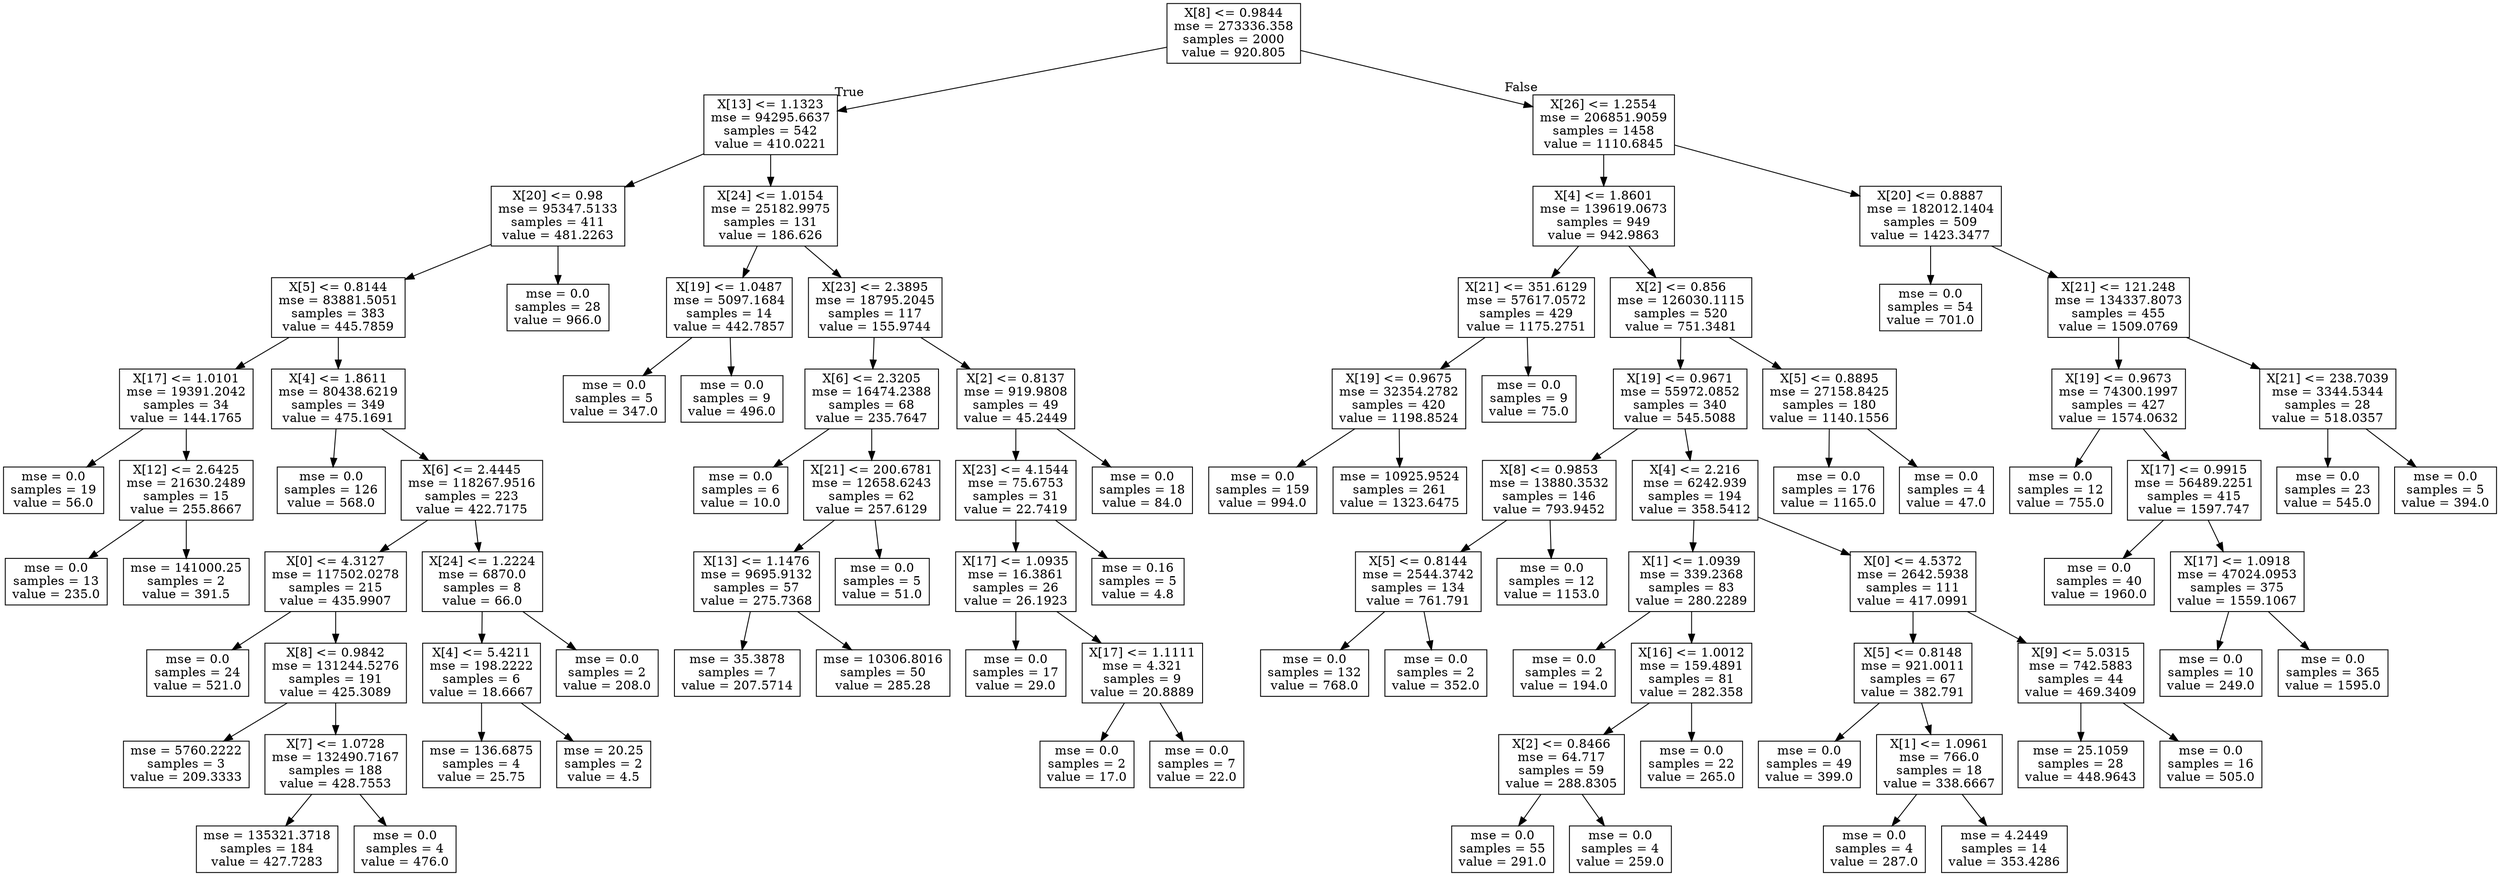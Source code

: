 digraph Tree {
node [shape=box] ;
0 [label="X[8] <= 0.9844\nmse = 273336.358\nsamples = 2000\nvalue = 920.805"] ;
1 [label="X[13] <= 1.1323\nmse = 94295.6637\nsamples = 542\nvalue = 410.0221"] ;
0 -> 1 [labeldistance=2.5, labelangle=45, headlabel="True"] ;
2 [label="X[20] <= 0.98\nmse = 95347.5133\nsamples = 411\nvalue = 481.2263"] ;
1 -> 2 ;
3 [label="X[5] <= 0.8144\nmse = 83881.5051\nsamples = 383\nvalue = 445.7859"] ;
2 -> 3 ;
4 [label="X[17] <= 1.0101\nmse = 19391.2042\nsamples = 34\nvalue = 144.1765"] ;
3 -> 4 ;
5 [label="mse = 0.0\nsamples = 19\nvalue = 56.0"] ;
4 -> 5 ;
6 [label="X[12] <= 2.6425\nmse = 21630.2489\nsamples = 15\nvalue = 255.8667"] ;
4 -> 6 ;
7 [label="mse = 0.0\nsamples = 13\nvalue = 235.0"] ;
6 -> 7 ;
8 [label="mse = 141000.25\nsamples = 2\nvalue = 391.5"] ;
6 -> 8 ;
9 [label="X[4] <= 1.8611\nmse = 80438.6219\nsamples = 349\nvalue = 475.1691"] ;
3 -> 9 ;
10 [label="mse = 0.0\nsamples = 126\nvalue = 568.0"] ;
9 -> 10 ;
11 [label="X[6] <= 2.4445\nmse = 118267.9516\nsamples = 223\nvalue = 422.7175"] ;
9 -> 11 ;
12 [label="X[0] <= 4.3127\nmse = 117502.0278\nsamples = 215\nvalue = 435.9907"] ;
11 -> 12 ;
13 [label="mse = 0.0\nsamples = 24\nvalue = 521.0"] ;
12 -> 13 ;
14 [label="X[8] <= 0.9842\nmse = 131244.5276\nsamples = 191\nvalue = 425.3089"] ;
12 -> 14 ;
15 [label="mse = 5760.2222\nsamples = 3\nvalue = 209.3333"] ;
14 -> 15 ;
16 [label="X[7] <= 1.0728\nmse = 132490.7167\nsamples = 188\nvalue = 428.7553"] ;
14 -> 16 ;
17 [label="mse = 135321.3718\nsamples = 184\nvalue = 427.7283"] ;
16 -> 17 ;
18 [label="mse = 0.0\nsamples = 4\nvalue = 476.0"] ;
16 -> 18 ;
19 [label="X[24] <= 1.2224\nmse = 6870.0\nsamples = 8\nvalue = 66.0"] ;
11 -> 19 ;
20 [label="X[4] <= 5.4211\nmse = 198.2222\nsamples = 6\nvalue = 18.6667"] ;
19 -> 20 ;
21 [label="mse = 136.6875\nsamples = 4\nvalue = 25.75"] ;
20 -> 21 ;
22 [label="mse = 20.25\nsamples = 2\nvalue = 4.5"] ;
20 -> 22 ;
23 [label="mse = 0.0\nsamples = 2\nvalue = 208.0"] ;
19 -> 23 ;
24 [label="mse = 0.0\nsamples = 28\nvalue = 966.0"] ;
2 -> 24 ;
25 [label="X[24] <= 1.0154\nmse = 25182.9975\nsamples = 131\nvalue = 186.626"] ;
1 -> 25 ;
26 [label="X[19] <= 1.0487\nmse = 5097.1684\nsamples = 14\nvalue = 442.7857"] ;
25 -> 26 ;
27 [label="mse = 0.0\nsamples = 5\nvalue = 347.0"] ;
26 -> 27 ;
28 [label="mse = 0.0\nsamples = 9\nvalue = 496.0"] ;
26 -> 28 ;
29 [label="X[23] <= 2.3895\nmse = 18795.2045\nsamples = 117\nvalue = 155.9744"] ;
25 -> 29 ;
30 [label="X[6] <= 2.3205\nmse = 16474.2388\nsamples = 68\nvalue = 235.7647"] ;
29 -> 30 ;
31 [label="mse = 0.0\nsamples = 6\nvalue = 10.0"] ;
30 -> 31 ;
32 [label="X[21] <= 200.6781\nmse = 12658.6243\nsamples = 62\nvalue = 257.6129"] ;
30 -> 32 ;
33 [label="X[13] <= 1.1476\nmse = 9695.9132\nsamples = 57\nvalue = 275.7368"] ;
32 -> 33 ;
34 [label="mse = 35.3878\nsamples = 7\nvalue = 207.5714"] ;
33 -> 34 ;
35 [label="mse = 10306.8016\nsamples = 50\nvalue = 285.28"] ;
33 -> 35 ;
36 [label="mse = 0.0\nsamples = 5\nvalue = 51.0"] ;
32 -> 36 ;
37 [label="X[2] <= 0.8137\nmse = 919.9808\nsamples = 49\nvalue = 45.2449"] ;
29 -> 37 ;
38 [label="X[23] <= 4.1544\nmse = 75.6753\nsamples = 31\nvalue = 22.7419"] ;
37 -> 38 ;
39 [label="X[17] <= 1.0935\nmse = 16.3861\nsamples = 26\nvalue = 26.1923"] ;
38 -> 39 ;
40 [label="mse = 0.0\nsamples = 17\nvalue = 29.0"] ;
39 -> 40 ;
41 [label="X[17] <= 1.1111\nmse = 4.321\nsamples = 9\nvalue = 20.8889"] ;
39 -> 41 ;
42 [label="mse = 0.0\nsamples = 2\nvalue = 17.0"] ;
41 -> 42 ;
43 [label="mse = 0.0\nsamples = 7\nvalue = 22.0"] ;
41 -> 43 ;
44 [label="mse = 0.16\nsamples = 5\nvalue = 4.8"] ;
38 -> 44 ;
45 [label="mse = 0.0\nsamples = 18\nvalue = 84.0"] ;
37 -> 45 ;
46 [label="X[26] <= 1.2554\nmse = 206851.9059\nsamples = 1458\nvalue = 1110.6845"] ;
0 -> 46 [labeldistance=2.5, labelangle=-45, headlabel="False"] ;
47 [label="X[4] <= 1.8601\nmse = 139619.0673\nsamples = 949\nvalue = 942.9863"] ;
46 -> 47 ;
48 [label="X[21] <= 351.6129\nmse = 57617.0572\nsamples = 429\nvalue = 1175.2751"] ;
47 -> 48 ;
49 [label="X[19] <= 0.9675\nmse = 32354.2782\nsamples = 420\nvalue = 1198.8524"] ;
48 -> 49 ;
50 [label="mse = 0.0\nsamples = 159\nvalue = 994.0"] ;
49 -> 50 ;
51 [label="mse = 10925.9524\nsamples = 261\nvalue = 1323.6475"] ;
49 -> 51 ;
52 [label="mse = 0.0\nsamples = 9\nvalue = 75.0"] ;
48 -> 52 ;
53 [label="X[2] <= 0.856\nmse = 126030.1115\nsamples = 520\nvalue = 751.3481"] ;
47 -> 53 ;
54 [label="X[19] <= 0.9671\nmse = 55972.0852\nsamples = 340\nvalue = 545.5088"] ;
53 -> 54 ;
55 [label="X[8] <= 0.9853\nmse = 13880.3532\nsamples = 146\nvalue = 793.9452"] ;
54 -> 55 ;
56 [label="X[5] <= 0.8144\nmse = 2544.3742\nsamples = 134\nvalue = 761.791"] ;
55 -> 56 ;
57 [label="mse = 0.0\nsamples = 132\nvalue = 768.0"] ;
56 -> 57 ;
58 [label="mse = 0.0\nsamples = 2\nvalue = 352.0"] ;
56 -> 58 ;
59 [label="mse = 0.0\nsamples = 12\nvalue = 1153.0"] ;
55 -> 59 ;
60 [label="X[4] <= 2.216\nmse = 6242.939\nsamples = 194\nvalue = 358.5412"] ;
54 -> 60 ;
61 [label="X[1] <= 1.0939\nmse = 339.2368\nsamples = 83\nvalue = 280.2289"] ;
60 -> 61 ;
62 [label="mse = 0.0\nsamples = 2\nvalue = 194.0"] ;
61 -> 62 ;
63 [label="X[16] <= 1.0012\nmse = 159.4891\nsamples = 81\nvalue = 282.358"] ;
61 -> 63 ;
64 [label="X[2] <= 0.8466\nmse = 64.717\nsamples = 59\nvalue = 288.8305"] ;
63 -> 64 ;
65 [label="mse = 0.0\nsamples = 55\nvalue = 291.0"] ;
64 -> 65 ;
66 [label="mse = 0.0\nsamples = 4\nvalue = 259.0"] ;
64 -> 66 ;
67 [label="mse = 0.0\nsamples = 22\nvalue = 265.0"] ;
63 -> 67 ;
68 [label="X[0] <= 4.5372\nmse = 2642.5938\nsamples = 111\nvalue = 417.0991"] ;
60 -> 68 ;
69 [label="X[5] <= 0.8148\nmse = 921.0011\nsamples = 67\nvalue = 382.791"] ;
68 -> 69 ;
70 [label="mse = 0.0\nsamples = 49\nvalue = 399.0"] ;
69 -> 70 ;
71 [label="X[1] <= 1.0961\nmse = 766.0\nsamples = 18\nvalue = 338.6667"] ;
69 -> 71 ;
72 [label="mse = 0.0\nsamples = 4\nvalue = 287.0"] ;
71 -> 72 ;
73 [label="mse = 4.2449\nsamples = 14\nvalue = 353.4286"] ;
71 -> 73 ;
74 [label="X[9] <= 5.0315\nmse = 742.5883\nsamples = 44\nvalue = 469.3409"] ;
68 -> 74 ;
75 [label="mse = 25.1059\nsamples = 28\nvalue = 448.9643"] ;
74 -> 75 ;
76 [label="mse = 0.0\nsamples = 16\nvalue = 505.0"] ;
74 -> 76 ;
77 [label="X[5] <= 0.8895\nmse = 27158.8425\nsamples = 180\nvalue = 1140.1556"] ;
53 -> 77 ;
78 [label="mse = 0.0\nsamples = 176\nvalue = 1165.0"] ;
77 -> 78 ;
79 [label="mse = 0.0\nsamples = 4\nvalue = 47.0"] ;
77 -> 79 ;
80 [label="X[20] <= 0.8887\nmse = 182012.1404\nsamples = 509\nvalue = 1423.3477"] ;
46 -> 80 ;
81 [label="mse = 0.0\nsamples = 54\nvalue = 701.0"] ;
80 -> 81 ;
82 [label="X[21] <= 121.248\nmse = 134337.8073\nsamples = 455\nvalue = 1509.0769"] ;
80 -> 82 ;
83 [label="X[19] <= 0.9673\nmse = 74300.1997\nsamples = 427\nvalue = 1574.0632"] ;
82 -> 83 ;
84 [label="mse = 0.0\nsamples = 12\nvalue = 755.0"] ;
83 -> 84 ;
85 [label="X[17] <= 0.9915\nmse = 56489.2251\nsamples = 415\nvalue = 1597.747"] ;
83 -> 85 ;
86 [label="mse = 0.0\nsamples = 40\nvalue = 1960.0"] ;
85 -> 86 ;
87 [label="X[17] <= 1.0918\nmse = 47024.0953\nsamples = 375\nvalue = 1559.1067"] ;
85 -> 87 ;
88 [label="mse = 0.0\nsamples = 10\nvalue = 249.0"] ;
87 -> 88 ;
89 [label="mse = 0.0\nsamples = 365\nvalue = 1595.0"] ;
87 -> 89 ;
90 [label="X[21] <= 238.7039\nmse = 3344.5344\nsamples = 28\nvalue = 518.0357"] ;
82 -> 90 ;
91 [label="mse = 0.0\nsamples = 23\nvalue = 545.0"] ;
90 -> 91 ;
92 [label="mse = 0.0\nsamples = 5\nvalue = 394.0"] ;
90 -> 92 ;
}